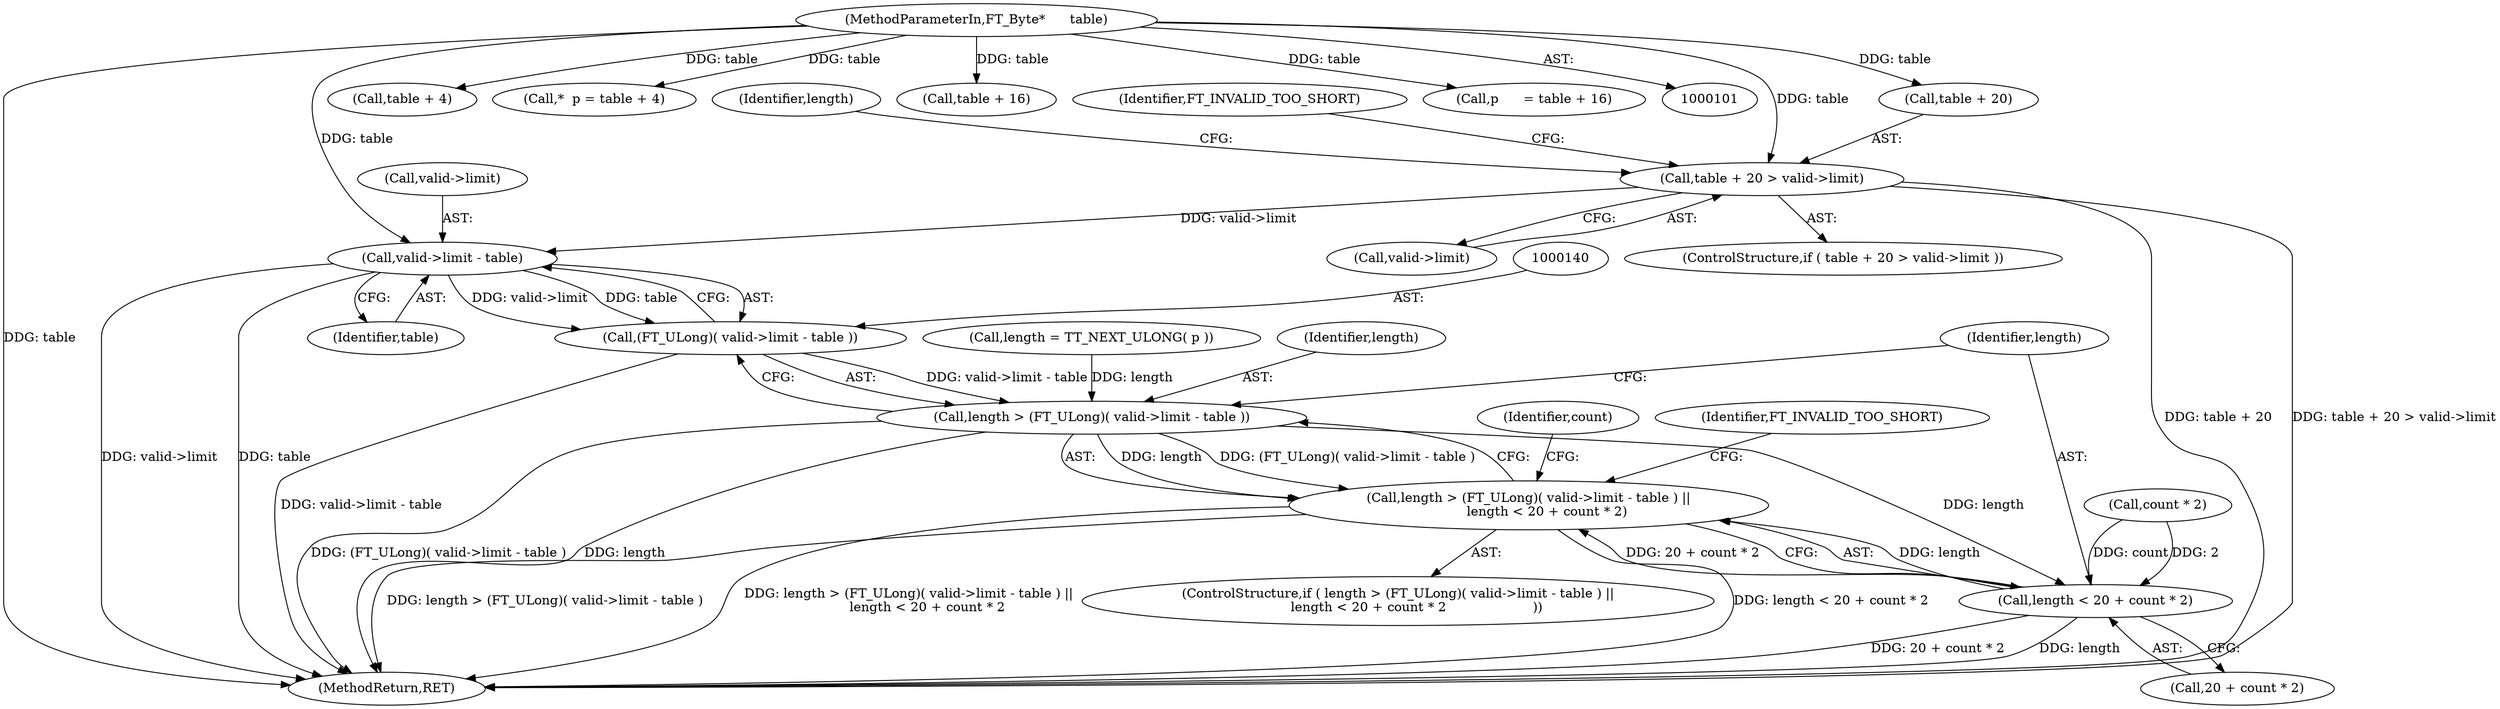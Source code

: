 digraph "0_savannah_a18788b14db60ae3673f932249cd02d33a227c4e@pointer" {
"1000141" [label="(Call,valid->limit - table)"];
"1000114" [label="(Call,table + 20 > valid->limit)"];
"1000102" [label="(MethodParameterIn,FT_Byte*      table)"];
"1000139" [label="(Call,(FT_ULong)( valid->limit - table ))"];
"1000137" [label="(Call,length > (FT_ULong)( valid->limit - table ))"];
"1000136" [label="(Call,length > (FT_ULong)( valid->limit - table ) ||\n         length < 20 + count * 2)"];
"1000146" [label="(Call,length < 20 + count * 2)"];
"1000108" [label="(Call,table + 4)"];
"1000142" [label="(Call,valid->limit)"];
"1000138" [label="(Identifier,length)"];
"1000102" [label="(MethodParameterIn,FT_Byte*      table)"];
"1000106" [label="(Call,*  p = table + 4)"];
"1000145" [label="(Identifier,table)"];
"1000114" [label="(Call,table + 20 > valid->limit)"];
"1000136" [label="(Call,length > (FT_ULong)( valid->limit - table ) ||\n         length < 20 + count * 2)"];
"1000115" [label="(Call,table + 20)"];
"1000113" [label="(ControlStructure,if ( table + 20 > valid->limit ))"];
"1000141" [label="(Call,valid->limit - table)"];
"1000118" [label="(Call,valid->limit)"];
"1000135" [label="(ControlStructure,if ( length > (FT_ULong)( valid->limit - table ) ||\n         length < 20 + count * 2                     ))"];
"1000123" [label="(Identifier,length)"];
"1000147" [label="(Identifier,length)"];
"1000137" [label="(Call,length > (FT_ULong)( valid->limit - table ))"];
"1000150" [label="(Call,count * 2)"];
"1000128" [label="(Call,table + 16)"];
"1000175" [label="(MethodReturn,RET)"];
"1000158" [label="(Identifier,count)"];
"1000121" [label="(Identifier,FT_INVALID_TOO_SHORT)"];
"1000139" [label="(Call,(FT_ULong)( valid->limit - table ))"];
"1000122" [label="(Call,length = TT_NEXT_ULONG( p ))"];
"1000148" [label="(Call,20 + count * 2)"];
"1000126" [label="(Call,p      = table + 16)"];
"1000146" [label="(Call,length < 20 + count * 2)"];
"1000153" [label="(Identifier,FT_INVALID_TOO_SHORT)"];
"1000141" -> "1000139"  [label="AST: "];
"1000141" -> "1000145"  [label="CFG: "];
"1000142" -> "1000141"  [label="AST: "];
"1000145" -> "1000141"  [label="AST: "];
"1000139" -> "1000141"  [label="CFG: "];
"1000141" -> "1000175"  [label="DDG: valid->limit"];
"1000141" -> "1000175"  [label="DDG: table"];
"1000141" -> "1000139"  [label="DDG: valid->limit"];
"1000141" -> "1000139"  [label="DDG: table"];
"1000114" -> "1000141"  [label="DDG: valid->limit"];
"1000102" -> "1000141"  [label="DDG: table"];
"1000114" -> "1000113"  [label="AST: "];
"1000114" -> "1000118"  [label="CFG: "];
"1000115" -> "1000114"  [label="AST: "];
"1000118" -> "1000114"  [label="AST: "];
"1000121" -> "1000114"  [label="CFG: "];
"1000123" -> "1000114"  [label="CFG: "];
"1000114" -> "1000175"  [label="DDG: table + 20"];
"1000114" -> "1000175"  [label="DDG: table + 20 > valid->limit"];
"1000102" -> "1000114"  [label="DDG: table"];
"1000102" -> "1000101"  [label="AST: "];
"1000102" -> "1000175"  [label="DDG: table"];
"1000102" -> "1000106"  [label="DDG: table"];
"1000102" -> "1000108"  [label="DDG: table"];
"1000102" -> "1000115"  [label="DDG: table"];
"1000102" -> "1000126"  [label="DDG: table"];
"1000102" -> "1000128"  [label="DDG: table"];
"1000139" -> "1000137"  [label="AST: "];
"1000140" -> "1000139"  [label="AST: "];
"1000137" -> "1000139"  [label="CFG: "];
"1000139" -> "1000175"  [label="DDG: valid->limit - table"];
"1000139" -> "1000137"  [label="DDG: valid->limit - table"];
"1000137" -> "1000136"  [label="AST: "];
"1000138" -> "1000137"  [label="AST: "];
"1000147" -> "1000137"  [label="CFG: "];
"1000136" -> "1000137"  [label="CFG: "];
"1000137" -> "1000175"  [label="DDG: (FT_ULong)( valid->limit - table )"];
"1000137" -> "1000175"  [label="DDG: length"];
"1000137" -> "1000136"  [label="DDG: length"];
"1000137" -> "1000136"  [label="DDG: (FT_ULong)( valid->limit - table )"];
"1000122" -> "1000137"  [label="DDG: length"];
"1000137" -> "1000146"  [label="DDG: length"];
"1000136" -> "1000135"  [label="AST: "];
"1000136" -> "1000146"  [label="CFG: "];
"1000146" -> "1000136"  [label="AST: "];
"1000153" -> "1000136"  [label="CFG: "];
"1000158" -> "1000136"  [label="CFG: "];
"1000136" -> "1000175"  [label="DDG: length > (FT_ULong)( valid->limit - table ) ||\n         length < 20 + count * 2"];
"1000136" -> "1000175"  [label="DDG: length < 20 + count * 2"];
"1000136" -> "1000175"  [label="DDG: length > (FT_ULong)( valid->limit - table )"];
"1000146" -> "1000136"  [label="DDG: length"];
"1000146" -> "1000136"  [label="DDG: 20 + count * 2"];
"1000146" -> "1000148"  [label="CFG: "];
"1000147" -> "1000146"  [label="AST: "];
"1000148" -> "1000146"  [label="AST: "];
"1000146" -> "1000175"  [label="DDG: 20 + count * 2"];
"1000146" -> "1000175"  [label="DDG: length"];
"1000150" -> "1000146"  [label="DDG: count"];
"1000150" -> "1000146"  [label="DDG: 2"];
}
